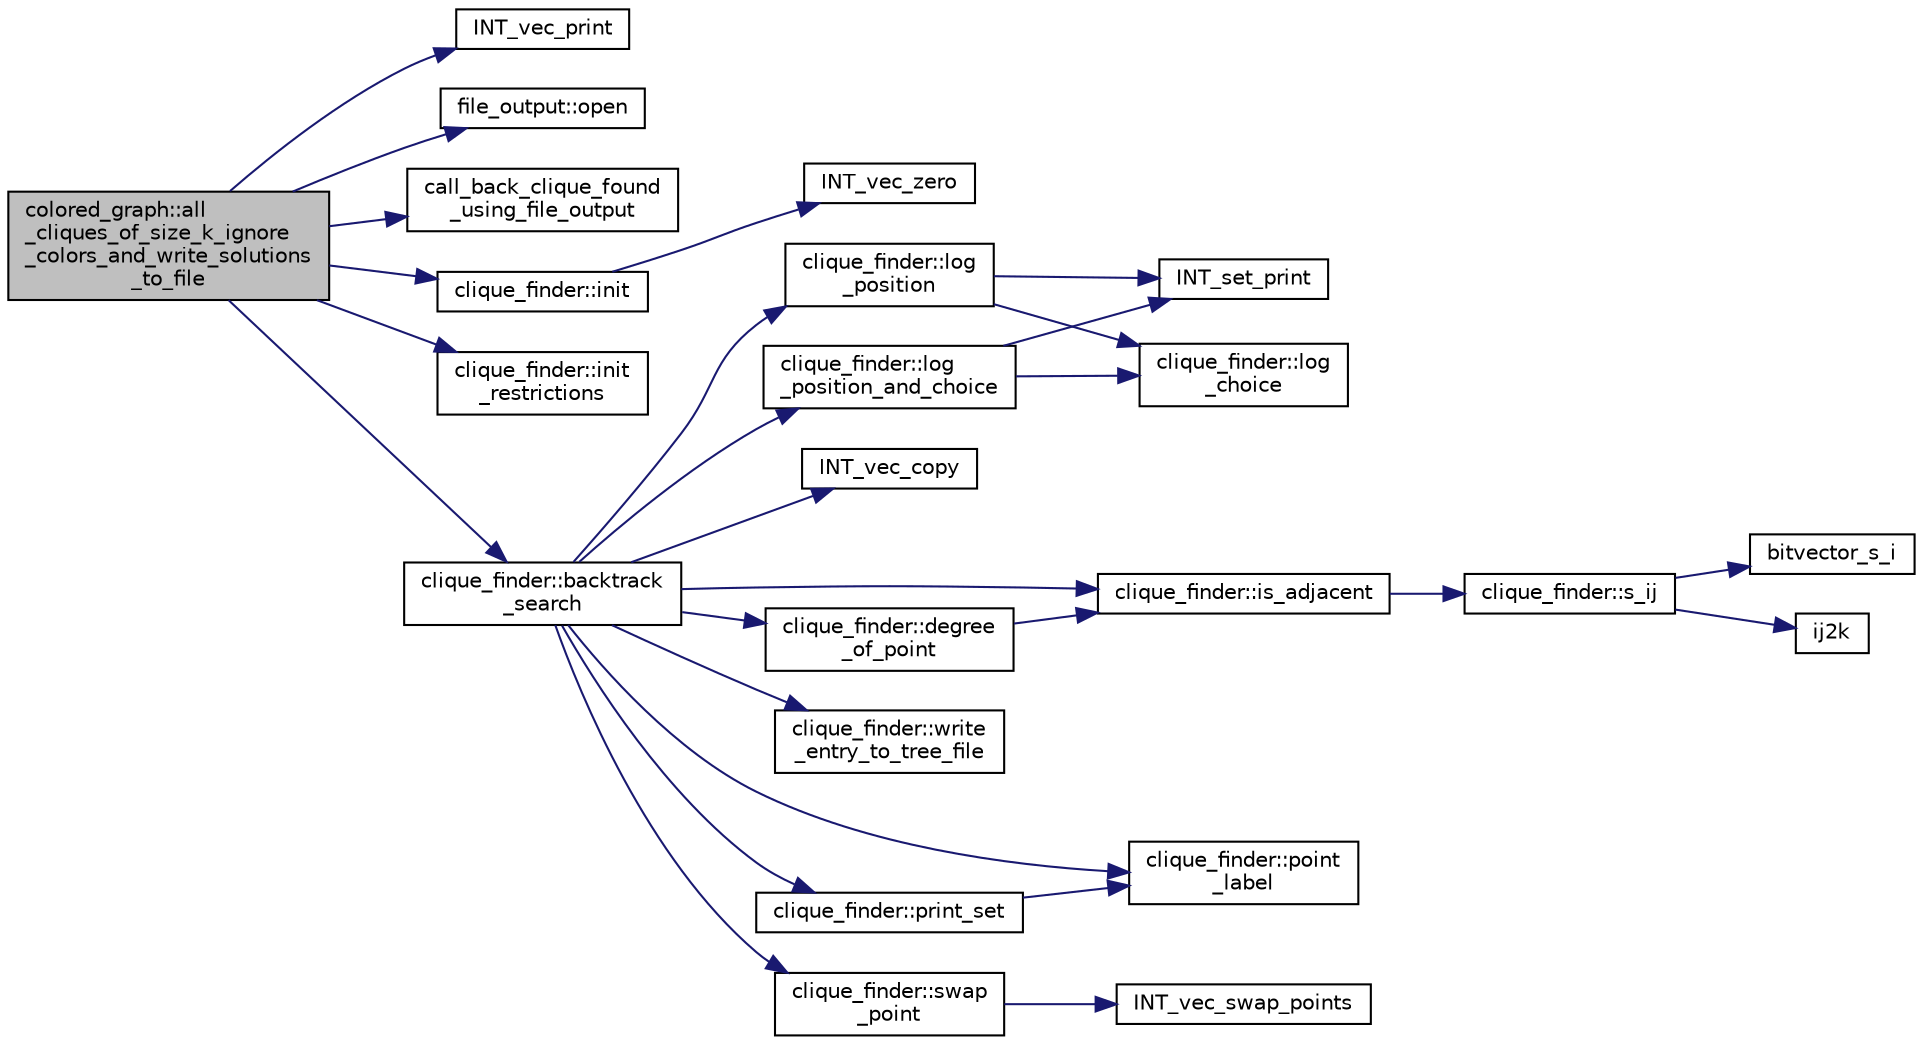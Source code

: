 digraph "colored_graph::all_cliques_of_size_k_ignore_colors_and_write_solutions_to_file"
{
  edge [fontname="Helvetica",fontsize="10",labelfontname="Helvetica",labelfontsize="10"];
  node [fontname="Helvetica",fontsize="10",shape=record];
  rankdir="LR";
  Node38 [label="colored_graph::all\l_cliques_of_size_k_ignore\l_colors_and_write_solutions\l_to_file",height=0.2,width=0.4,color="black", fillcolor="grey75", style="filled", fontcolor="black"];
  Node38 -> Node39 [color="midnightblue",fontsize="10",style="solid",fontname="Helvetica"];
  Node39 [label="INT_vec_print",height=0.2,width=0.4,color="black", fillcolor="white", style="filled",URL="$df/dbf/sajeeb_8_c.html#a79a5901af0b47dd0d694109543c027fe"];
  Node38 -> Node40 [color="midnightblue",fontsize="10",style="solid",fontname="Helvetica"];
  Node40 [label="file_output::open",height=0.2,width=0.4,color="black", fillcolor="white", style="filled",URL="$d8/dc7/classfile__output.html#a97b70b3bf28bc029b27d3c4f61a5e6ed"];
  Node38 -> Node41 [color="midnightblue",fontsize="10",style="solid",fontname="Helvetica"];
  Node41 [label="call_back_clique_found\l_using_file_output",height=0.2,width=0.4,color="black", fillcolor="white", style="filled",URL="$df/dbf/sajeeb_8_c.html#a531d056b9805b66c38d41724a4cc755c"];
  Node38 -> Node42 [color="midnightblue",fontsize="10",style="solid",fontname="Helvetica"];
  Node42 [label="clique_finder::init",height=0.2,width=0.4,color="black", fillcolor="white", style="filled",URL="$dc/d82/classclique__finder.html#a08cf3fd0ec4186cc3d108928a9a27161"];
  Node42 -> Node43 [color="midnightblue",fontsize="10",style="solid",fontname="Helvetica"];
  Node43 [label="INT_vec_zero",height=0.2,width=0.4,color="black", fillcolor="white", style="filled",URL="$df/dbf/sajeeb_8_c.html#aa8c9c7977203577026080f546fe4980f"];
  Node38 -> Node44 [color="midnightblue",fontsize="10",style="solid",fontname="Helvetica"];
  Node44 [label="clique_finder::init\l_restrictions",height=0.2,width=0.4,color="black", fillcolor="white", style="filled",URL="$dc/d82/classclique__finder.html#a8ca9c5b2162ff6a95f00c329f33c60e0"];
  Node38 -> Node45 [color="midnightblue",fontsize="10",style="solid",fontname="Helvetica"];
  Node45 [label="clique_finder::backtrack\l_search",height=0.2,width=0.4,color="black", fillcolor="white", style="filled",URL="$dc/d82/classclique__finder.html#a94ab299b0915409a3bc1084186393e0a"];
  Node45 -> Node46 [color="midnightblue",fontsize="10",style="solid",fontname="Helvetica"];
  Node46 [label="clique_finder::log\l_position",height=0.2,width=0.4,color="black", fillcolor="white", style="filled",URL="$dc/d82/classclique__finder.html#a6824d3ea2049ef742dccfec9733ed1ec"];
  Node46 -> Node47 [color="midnightblue",fontsize="10",style="solid",fontname="Helvetica"];
  Node47 [label="clique_finder::log\l_choice",height=0.2,width=0.4,color="black", fillcolor="white", style="filled",URL="$dc/d82/classclique__finder.html#a56075f72456d19c09a041f8c1c1b9927"];
  Node46 -> Node48 [color="midnightblue",fontsize="10",style="solid",fontname="Helvetica"];
  Node48 [label="INT_set_print",height=0.2,width=0.4,color="black", fillcolor="white", style="filled",URL="$df/dbf/sajeeb_8_c.html#a97614645ec11df30e0e896367f91ffd9"];
  Node45 -> Node49 [color="midnightblue",fontsize="10",style="solid",fontname="Helvetica"];
  Node49 [label="clique_finder::write\l_entry_to_tree_file",height=0.2,width=0.4,color="black", fillcolor="white", style="filled",URL="$dc/d82/classclique__finder.html#ad903a4dbd2188ead349dafd8fa0ef677"];
  Node45 -> Node50 [color="midnightblue",fontsize="10",style="solid",fontname="Helvetica"];
  Node50 [label="clique_finder::swap\l_point",height=0.2,width=0.4,color="black", fillcolor="white", style="filled",URL="$dc/d82/classclique__finder.html#a633ef9cbc0d127bb38ac2fff74afdf91"];
  Node50 -> Node51 [color="midnightblue",fontsize="10",style="solid",fontname="Helvetica"];
  Node51 [label="INT_vec_swap_points",height=0.2,width=0.4,color="black", fillcolor="white", style="filled",URL="$df/dbf/sajeeb_8_c.html#ab7fe4718a7a2f2c8ceb6ce44e4d6ac4e"];
  Node45 -> Node52 [color="midnightblue",fontsize="10",style="solid",fontname="Helvetica"];
  Node52 [label="clique_finder::is_adjacent",height=0.2,width=0.4,color="black", fillcolor="white", style="filled",URL="$dc/d82/classclique__finder.html#aa7d5513917099f0382cca14b9848360f"];
  Node52 -> Node53 [color="midnightblue",fontsize="10",style="solid",fontname="Helvetica"];
  Node53 [label="clique_finder::s_ij",height=0.2,width=0.4,color="black", fillcolor="white", style="filled",URL="$dc/d82/classclique__finder.html#acf6a483e2606040f80042b9de80e4b7b"];
  Node53 -> Node54 [color="midnightblue",fontsize="10",style="solid",fontname="Helvetica"];
  Node54 [label="bitvector_s_i",height=0.2,width=0.4,color="black", fillcolor="white", style="filled",URL="$df/dbf/sajeeb_8_c.html#ac0135a3681a44df3fe7af1545676fbe2"];
  Node53 -> Node55 [color="midnightblue",fontsize="10",style="solid",fontname="Helvetica"];
  Node55 [label="ij2k",height=0.2,width=0.4,color="black", fillcolor="white", style="filled",URL="$df/dbf/sajeeb_8_c.html#a68a0fe85ad4b80a9220cb33f9c4c0042"];
  Node45 -> Node56 [color="midnightblue",fontsize="10",style="solid",fontname="Helvetica"];
  Node56 [label="clique_finder::degree\l_of_point",height=0.2,width=0.4,color="black", fillcolor="white", style="filled",URL="$dc/d82/classclique__finder.html#ad3f084a4d6dfad8cd283f57933d6490d"];
  Node56 -> Node52 [color="midnightblue",fontsize="10",style="solid",fontname="Helvetica"];
  Node45 -> Node57 [color="midnightblue",fontsize="10",style="solid",fontname="Helvetica"];
  Node57 [label="clique_finder::point\l_label",height=0.2,width=0.4,color="black", fillcolor="white", style="filled",URL="$dc/d82/classclique__finder.html#aa700ea6605ea944583078acfc7ed63df"];
  Node45 -> Node58 [color="midnightblue",fontsize="10",style="solid",fontname="Helvetica"];
  Node58 [label="INT_vec_copy",height=0.2,width=0.4,color="black", fillcolor="white", style="filled",URL="$df/dbf/sajeeb_8_c.html#ac2d875e27e009af6ec04d17254d11075"];
  Node45 -> Node59 [color="midnightblue",fontsize="10",style="solid",fontname="Helvetica"];
  Node59 [label="clique_finder::log\l_position_and_choice",height=0.2,width=0.4,color="black", fillcolor="white", style="filled",URL="$dc/d82/classclique__finder.html#aa4b011fdcab17998ca2fdd181a8f760f"];
  Node59 -> Node47 [color="midnightblue",fontsize="10",style="solid",fontname="Helvetica"];
  Node59 -> Node48 [color="midnightblue",fontsize="10",style="solid",fontname="Helvetica"];
  Node45 -> Node60 [color="midnightblue",fontsize="10",style="solid",fontname="Helvetica"];
  Node60 [label="clique_finder::print_set",height=0.2,width=0.4,color="black", fillcolor="white", style="filled",URL="$dc/d82/classclique__finder.html#a850b257f0043aea4067ff9afbd554194"];
  Node60 -> Node57 [color="midnightblue",fontsize="10",style="solid",fontname="Helvetica"];
}
